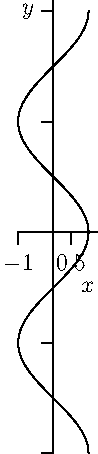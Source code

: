 import graph;
import geometry;
size(8cm);

real x(real t) { return cos(t); }
real y(real t) { return t; }
void showpoint(real f(real x), real a) {
  draw((a,0) -- (a,f(a)) -- (0,f(a)),dashed);
}
void showpoint(real x(real t), real y(real t), real t) {
  draw((x(t),0)--(x(t),y(t))--(0,y(t)),dashed);
  dot((x(t),y(t)));
}
typedef real func (real);
func operator - (func f) {
  return new real(real x) { return - f(x); };
}

path p = graph(x,y,-2pi,2pi);
draw(p);
// showpoint(x,y,1.5);

xaxis("$x$",RightTicks(NoZero));
yaxis("$y$",
      LeftTicks(Ticks=new real[] {0, pi, 2pi, -2pi, -pi},
                ticklabel=new string (real t) {
                  return "";//format("$%d\pi$",floor(t/pi));
                }));

